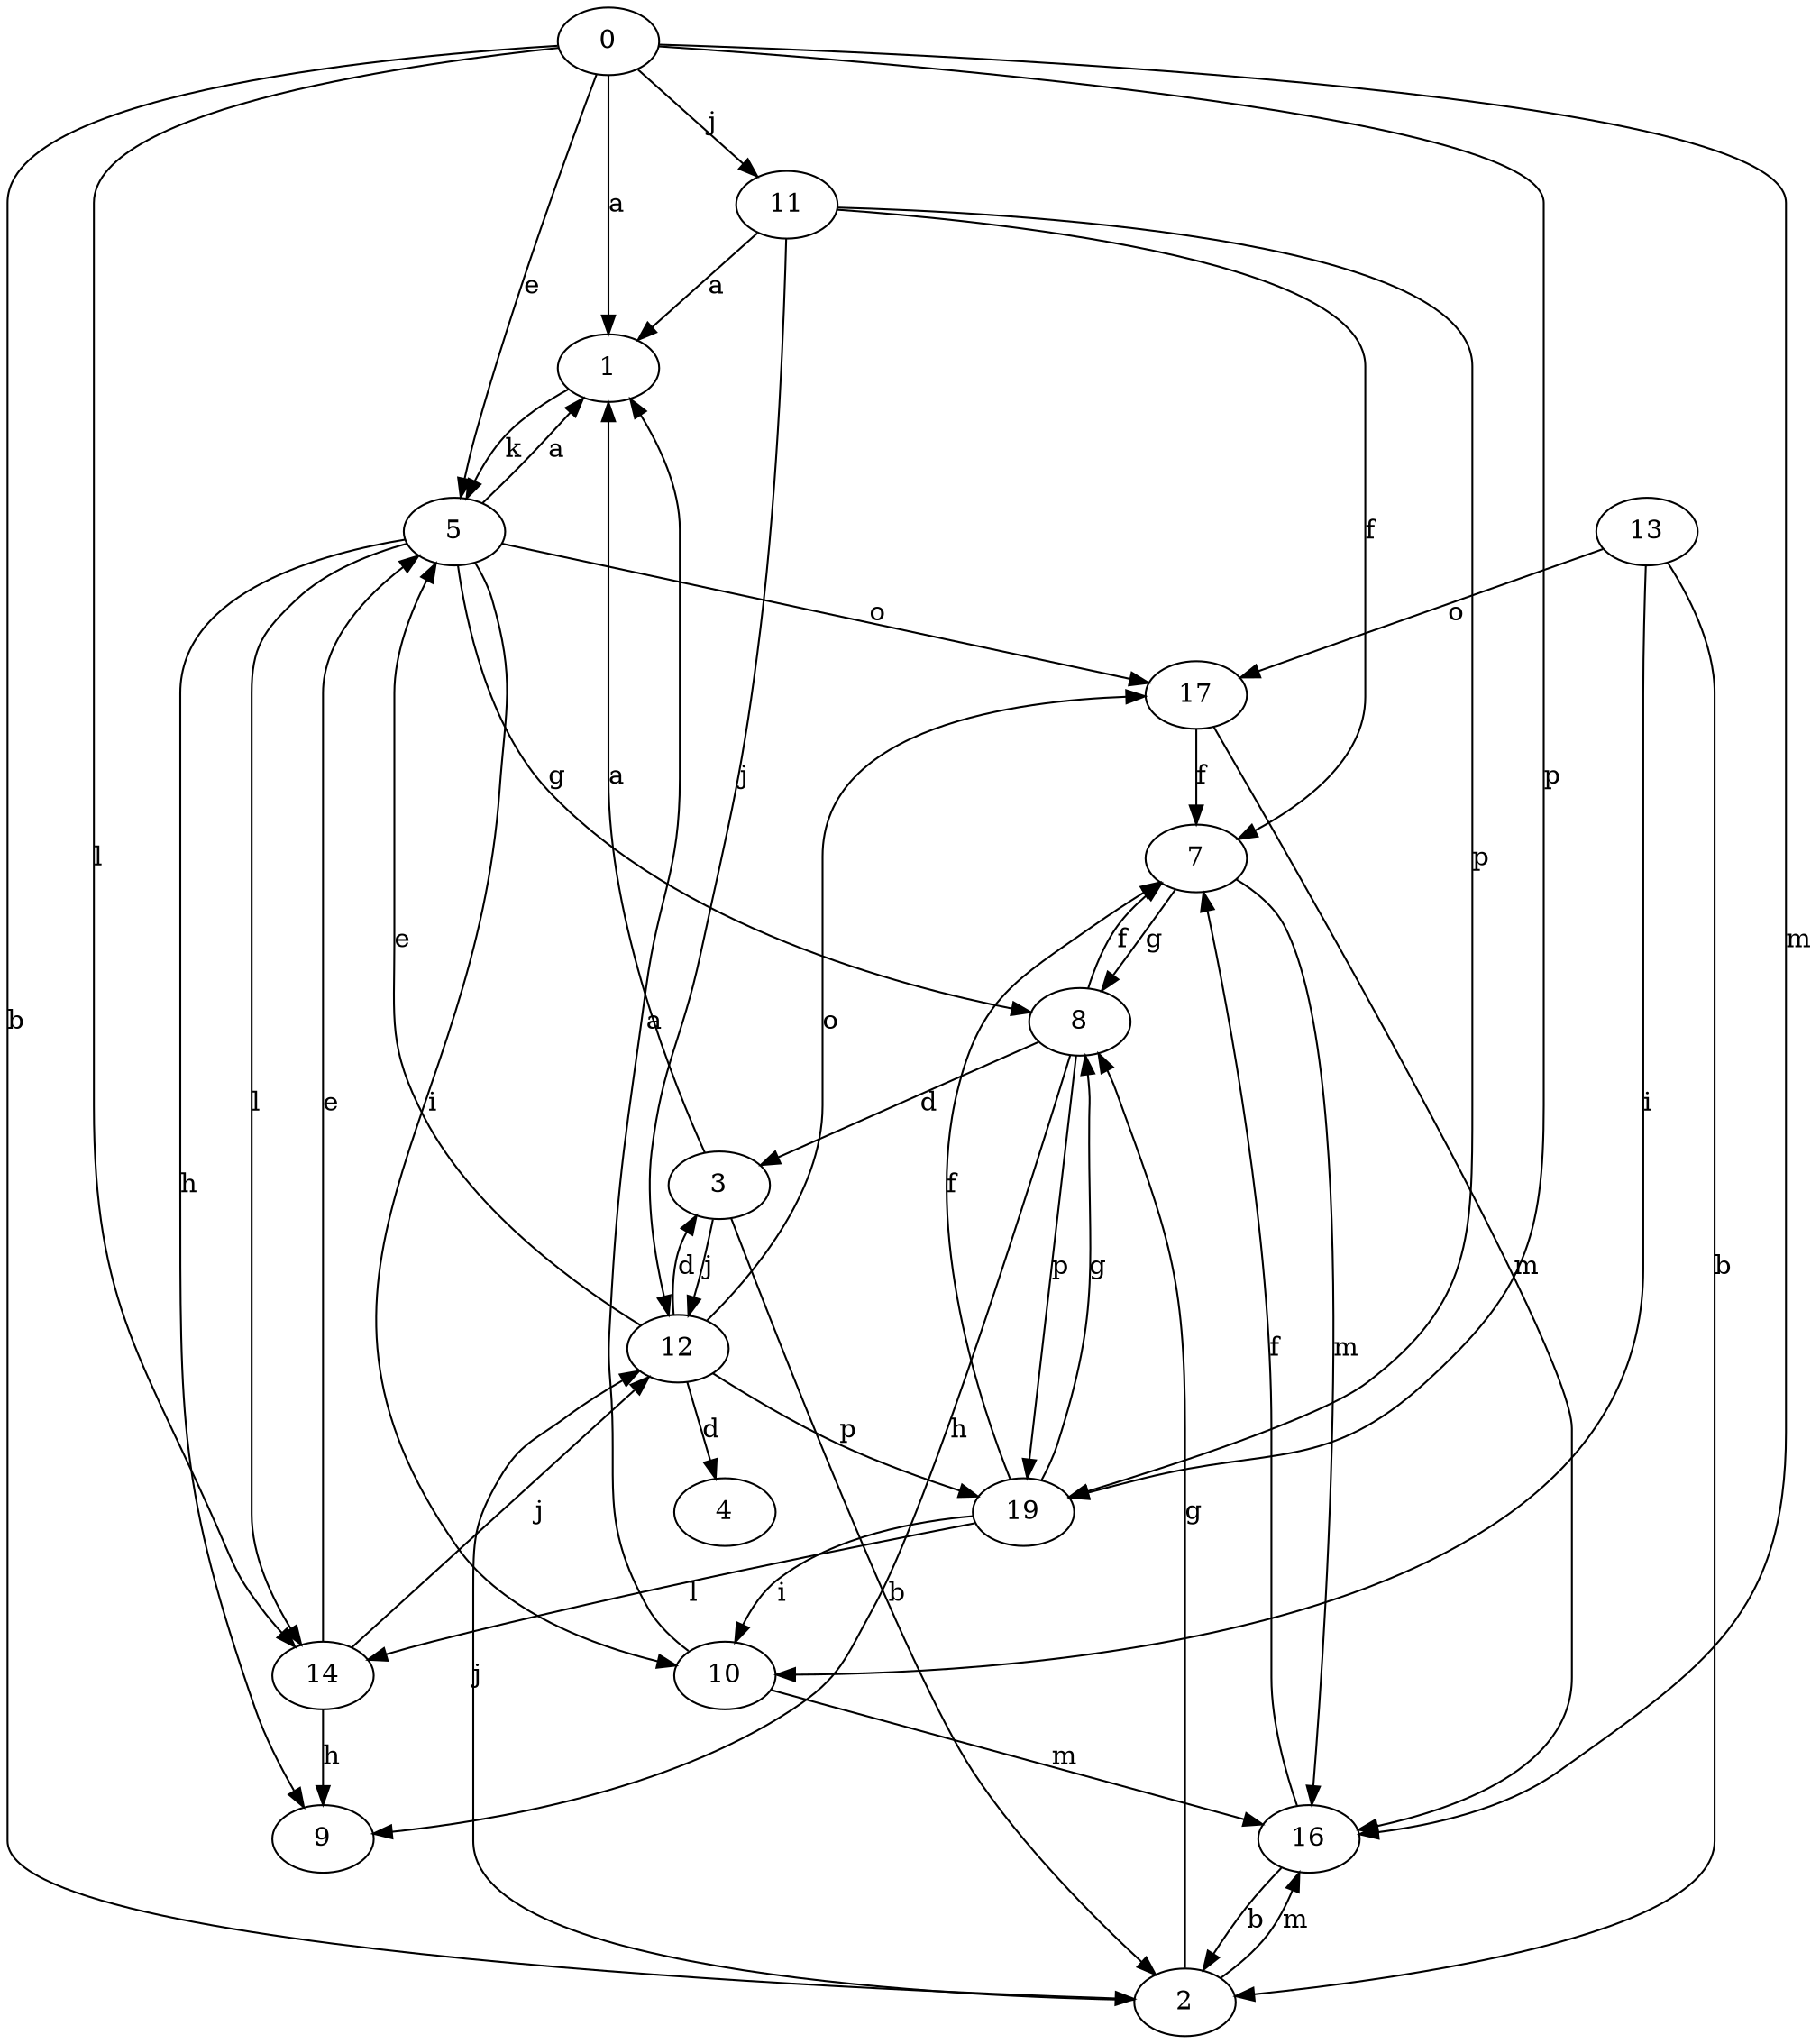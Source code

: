 strict digraph  {
0;
1;
2;
3;
4;
5;
7;
8;
9;
10;
11;
12;
13;
14;
16;
17;
19;
0 -> 1  [label=a];
0 -> 2  [label=b];
0 -> 5  [label=e];
0 -> 11  [label=j];
0 -> 14  [label=l];
0 -> 16  [label=m];
0 -> 19  [label=p];
1 -> 5  [label=k];
2 -> 8  [label=g];
2 -> 12  [label=j];
2 -> 16  [label=m];
3 -> 1  [label=a];
3 -> 2  [label=b];
3 -> 12  [label=j];
5 -> 1  [label=a];
5 -> 8  [label=g];
5 -> 9  [label=h];
5 -> 10  [label=i];
5 -> 14  [label=l];
5 -> 17  [label=o];
7 -> 8  [label=g];
7 -> 16  [label=m];
8 -> 3  [label=d];
8 -> 7  [label=f];
8 -> 9  [label=h];
8 -> 19  [label=p];
10 -> 1  [label=a];
10 -> 16  [label=m];
11 -> 1  [label=a];
11 -> 7  [label=f];
11 -> 12  [label=j];
11 -> 19  [label=p];
12 -> 3  [label=d];
12 -> 4  [label=d];
12 -> 5  [label=e];
12 -> 17  [label=o];
12 -> 19  [label=p];
13 -> 2  [label=b];
13 -> 10  [label=i];
13 -> 17  [label=o];
14 -> 5  [label=e];
14 -> 9  [label=h];
14 -> 12  [label=j];
16 -> 2  [label=b];
16 -> 7  [label=f];
17 -> 7  [label=f];
17 -> 16  [label=m];
19 -> 7  [label=f];
19 -> 8  [label=g];
19 -> 10  [label=i];
19 -> 14  [label=l];
}
